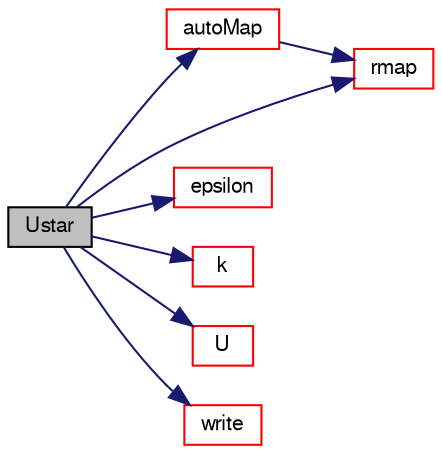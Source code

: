 digraph "Ustar"
{
  bgcolor="transparent";
  edge [fontname="FreeSans",fontsize="10",labelfontname="FreeSans",labelfontsize="10"];
  node [fontname="FreeSans",fontsize="10",shape=record];
  rankdir="LR";
  Node59 [label="Ustar",height=0.2,width=0.4,color="black", fillcolor="grey75", style="filled", fontcolor="black"];
  Node59 -> Node60 [color="midnightblue",fontsize="10",style="solid",fontname="FreeSans"];
  Node60 [label="autoMap",height=0.2,width=0.4,color="red",URL="$a30926.html#a0ab0c43ce90d756c88dd81e3d0a9eef5",tooltip="Map (and resize as needed) from self given a mapping object. "];
  Node60 -> Node62 [color="midnightblue",fontsize="10",style="solid",fontname="FreeSans"];
  Node62 [label="rmap",height=0.2,width=0.4,color="red",URL="$a30926.html#a670094b08fb7f2e53678b72397f942f3",tooltip="Reverse map the given fvPatchField onto this fvPatchField. "];
  Node59 -> Node64 [color="midnightblue",fontsize="10",style="solid",fontname="FreeSans"];
  Node64 [label="epsilon",height=0.2,width=0.4,color="red",URL="$a30926.html#ad5a75167cae640ecfd4d334e9569b032",tooltip="Return the turbulent dissipation rate distribution for the ATM. "];
  Node59 -> Node69 [color="midnightblue",fontsize="10",style="solid",fontname="FreeSans"];
  Node69 [label="k",height=0.2,width=0.4,color="red",URL="$a30926.html#a3a9c254dc57f1c531fedf64a125df9e4",tooltip="Return the turbulent kinetic energy distribution for the ATM. "];
  Node59 -> Node62 [color="midnightblue",fontsize="10",style="solid",fontname="FreeSans"];
  Node59 -> Node73 [color="midnightblue",fontsize="10",style="solid",fontname="FreeSans"];
  Node73 [label="U",height=0.2,width=0.4,color="red",URL="$a30926.html#a89614c736ef33395faaa187f90055eaa",tooltip="Return the velocity distribution for the ATM. "];
  Node59 -> Node75 [color="midnightblue",fontsize="10",style="solid",fontname="FreeSans"];
  Node75 [label="write",height=0.2,width=0.4,color="red",URL="$a30926.html#a293fdfec8bdfbd5c3913ab4c9f3454ff",tooltip="Write. "];
}
